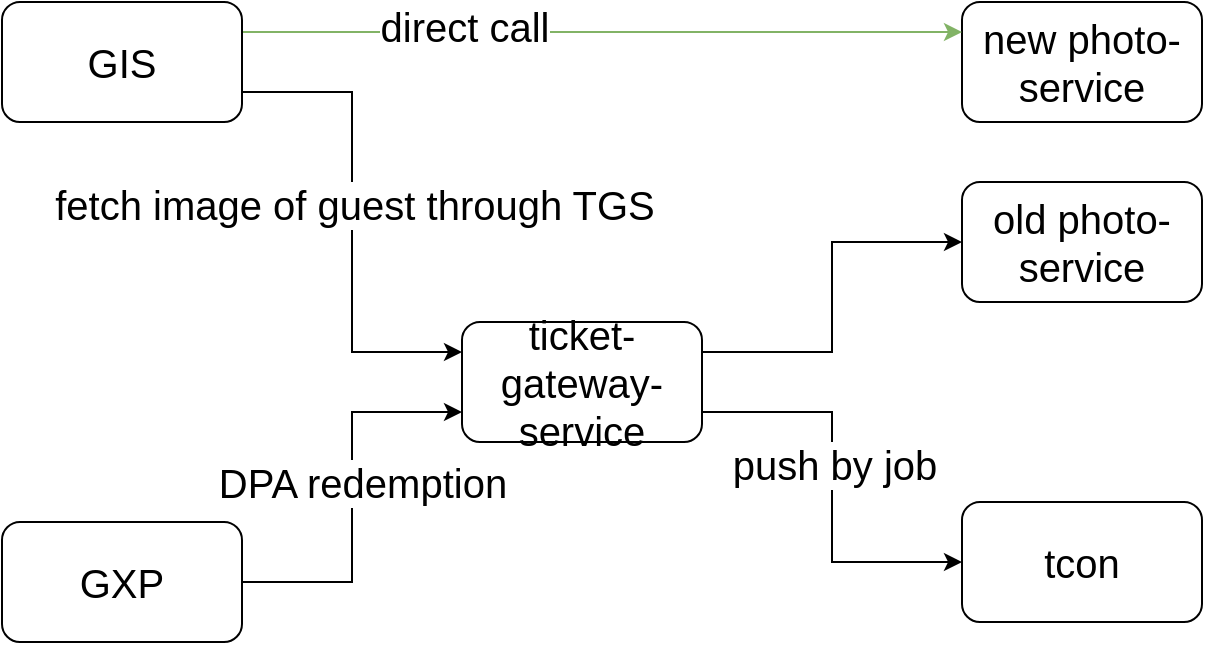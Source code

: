 <mxfile version="24.7.17">
  <diagram name="Page-1" id="4YNf4cu8ElerU1akTP_Z">
    <mxGraphModel dx="1355" dy="568" grid="1" gridSize="10" guides="1" tooltips="1" connect="1" arrows="1" fold="1" page="1" pageScale="1" pageWidth="850" pageHeight="1100" math="0" shadow="0">
      <root>
        <mxCell id="0" />
        <mxCell id="1" parent="0" />
        <mxCell id="93BI2CxBq1qP_XvaAG4y-8" style="edgeStyle=orthogonalEdgeStyle;rounded=0;orthogonalLoop=1;jettySize=auto;html=1;exitX=1;exitY=0.25;exitDx=0;exitDy=0;entryX=0;entryY=0.5;entryDx=0;entryDy=0;fontSize=20;" parent="1" source="93BI2CxBq1qP_XvaAG4y-1" target="93BI2CxBq1qP_XvaAG4y-2" edge="1">
          <mxGeometry relative="1" as="geometry" />
        </mxCell>
        <mxCell id="93BI2CxBq1qP_XvaAG4y-10" style="edgeStyle=orthogonalEdgeStyle;rounded=0;orthogonalLoop=1;jettySize=auto;html=1;exitX=1;exitY=0.75;exitDx=0;exitDy=0;entryX=0;entryY=0.5;entryDx=0;entryDy=0;fontSize=20;" parent="1" source="93BI2CxBq1qP_XvaAG4y-1" target="93BI2CxBq1qP_XvaAG4y-4" edge="1">
          <mxGeometry relative="1" as="geometry" />
        </mxCell>
        <mxCell id="93BI2CxBq1qP_XvaAG4y-12" value="push by job" style="edgeLabel;html=1;align=center;verticalAlign=middle;resizable=0;points=[];fontSize=20;" parent="93BI2CxBq1qP_XvaAG4y-10" vertex="1" connectable="0">
          <mxGeometry x="-0.112" y="1" relative="1" as="geometry">
            <mxPoint as="offset" />
          </mxGeometry>
        </mxCell>
        <mxCell id="93BI2CxBq1qP_XvaAG4y-1" value="ticket-gateway-service" style="rounded=1;whiteSpace=wrap;html=1;fontSize=20;" parent="1" vertex="1">
          <mxGeometry x="340" y="280" width="120" height="60" as="geometry" />
        </mxCell>
        <mxCell id="93BI2CxBq1qP_XvaAG4y-2" value="old photo-service" style="rounded=1;whiteSpace=wrap;html=1;fontSize=20;" parent="1" vertex="1">
          <mxGeometry x="590" y="210" width="120" height="60" as="geometry" />
        </mxCell>
        <mxCell id="93BI2CxBq1qP_XvaAG4y-3" value="new photo-service" style="rounded=1;whiteSpace=wrap;html=1;fontSize=20;" parent="1" vertex="1">
          <mxGeometry x="590" y="120" width="120" height="60" as="geometry" />
        </mxCell>
        <mxCell id="93BI2CxBq1qP_XvaAG4y-4" value="tcon" style="rounded=1;whiteSpace=wrap;html=1;fontSize=20;" parent="1" vertex="1">
          <mxGeometry x="590" y="370" width="120" height="60" as="geometry" />
        </mxCell>
        <mxCell id="93BI2CxBq1qP_XvaAG4y-9" style="edgeStyle=orthogonalEdgeStyle;rounded=0;orthogonalLoop=1;jettySize=auto;html=1;exitX=1;exitY=0.5;exitDx=0;exitDy=0;entryX=0;entryY=0.75;entryDx=0;entryDy=0;fontSize=20;" parent="1" source="93BI2CxBq1qP_XvaAG4y-5" target="93BI2CxBq1qP_XvaAG4y-1" edge="1">
          <mxGeometry relative="1" as="geometry" />
        </mxCell>
        <mxCell id="93BI2CxBq1qP_XvaAG4y-11" value="DPA redemption" style="edgeLabel;html=1;align=center;verticalAlign=middle;resizable=0;points=[];fontSize=20;" parent="93BI2CxBq1qP_XvaAG4y-9" vertex="1" connectable="0">
          <mxGeometry x="-0.128" relative="1" as="geometry">
            <mxPoint x="5" y="-20" as="offset" />
          </mxGeometry>
        </mxCell>
        <mxCell id="93BI2CxBq1qP_XvaAG4y-5" value="GXP" style="rounded=1;whiteSpace=wrap;html=1;fontSize=20;" parent="1" vertex="1">
          <mxGeometry x="110" y="380" width="120" height="60" as="geometry" />
        </mxCell>
        <mxCell id="93BI2CxBq1qP_XvaAG4y-7" style="edgeStyle=orthogonalEdgeStyle;rounded=0;orthogonalLoop=1;jettySize=auto;html=1;exitX=1;exitY=0.75;exitDx=0;exitDy=0;entryX=0;entryY=0.25;entryDx=0;entryDy=0;fontSize=20;" parent="1" source="93BI2CxBq1qP_XvaAG4y-6" target="93BI2CxBq1qP_XvaAG4y-1" edge="1">
          <mxGeometry relative="1" as="geometry" />
        </mxCell>
        <mxCell id="93BI2CxBq1qP_XvaAG4y-14" value="fetch image of guest through TGS" style="edgeLabel;html=1;align=center;verticalAlign=middle;resizable=0;points=[];fontSize=20;" parent="93BI2CxBq1qP_XvaAG4y-7" vertex="1" connectable="0">
          <mxGeometry x="-0.075" y="1" relative="1" as="geometry">
            <mxPoint as="offset" />
          </mxGeometry>
        </mxCell>
        <mxCell id="93BI2CxBq1qP_XvaAG4y-13" style="edgeStyle=orthogonalEdgeStyle;rounded=0;orthogonalLoop=1;jettySize=auto;html=1;exitX=1;exitY=0.25;exitDx=0;exitDy=0;entryX=0;entryY=0.25;entryDx=0;entryDy=0;fillColor=#d5e8d4;strokeColor=#82b366;fontSize=20;" parent="1" source="93BI2CxBq1qP_XvaAG4y-6" target="93BI2CxBq1qP_XvaAG4y-3" edge="1">
          <mxGeometry relative="1" as="geometry" />
        </mxCell>
        <mxCell id="93BI2CxBq1qP_XvaAG4y-20" value="direct call" style="edgeLabel;html=1;align=center;verticalAlign=middle;resizable=0;points=[];fontSize=20;" parent="93BI2CxBq1qP_XvaAG4y-13" vertex="1" connectable="0">
          <mxGeometry x="-0.383" y="3" relative="1" as="geometry">
            <mxPoint as="offset" />
          </mxGeometry>
        </mxCell>
        <mxCell id="93BI2CxBq1qP_XvaAG4y-6" value="GIS" style="rounded=1;whiteSpace=wrap;html=1;fontSize=20;" parent="1" vertex="1">
          <mxGeometry x="110" y="120" width="120" height="60" as="geometry" />
        </mxCell>
      </root>
    </mxGraphModel>
  </diagram>
</mxfile>
